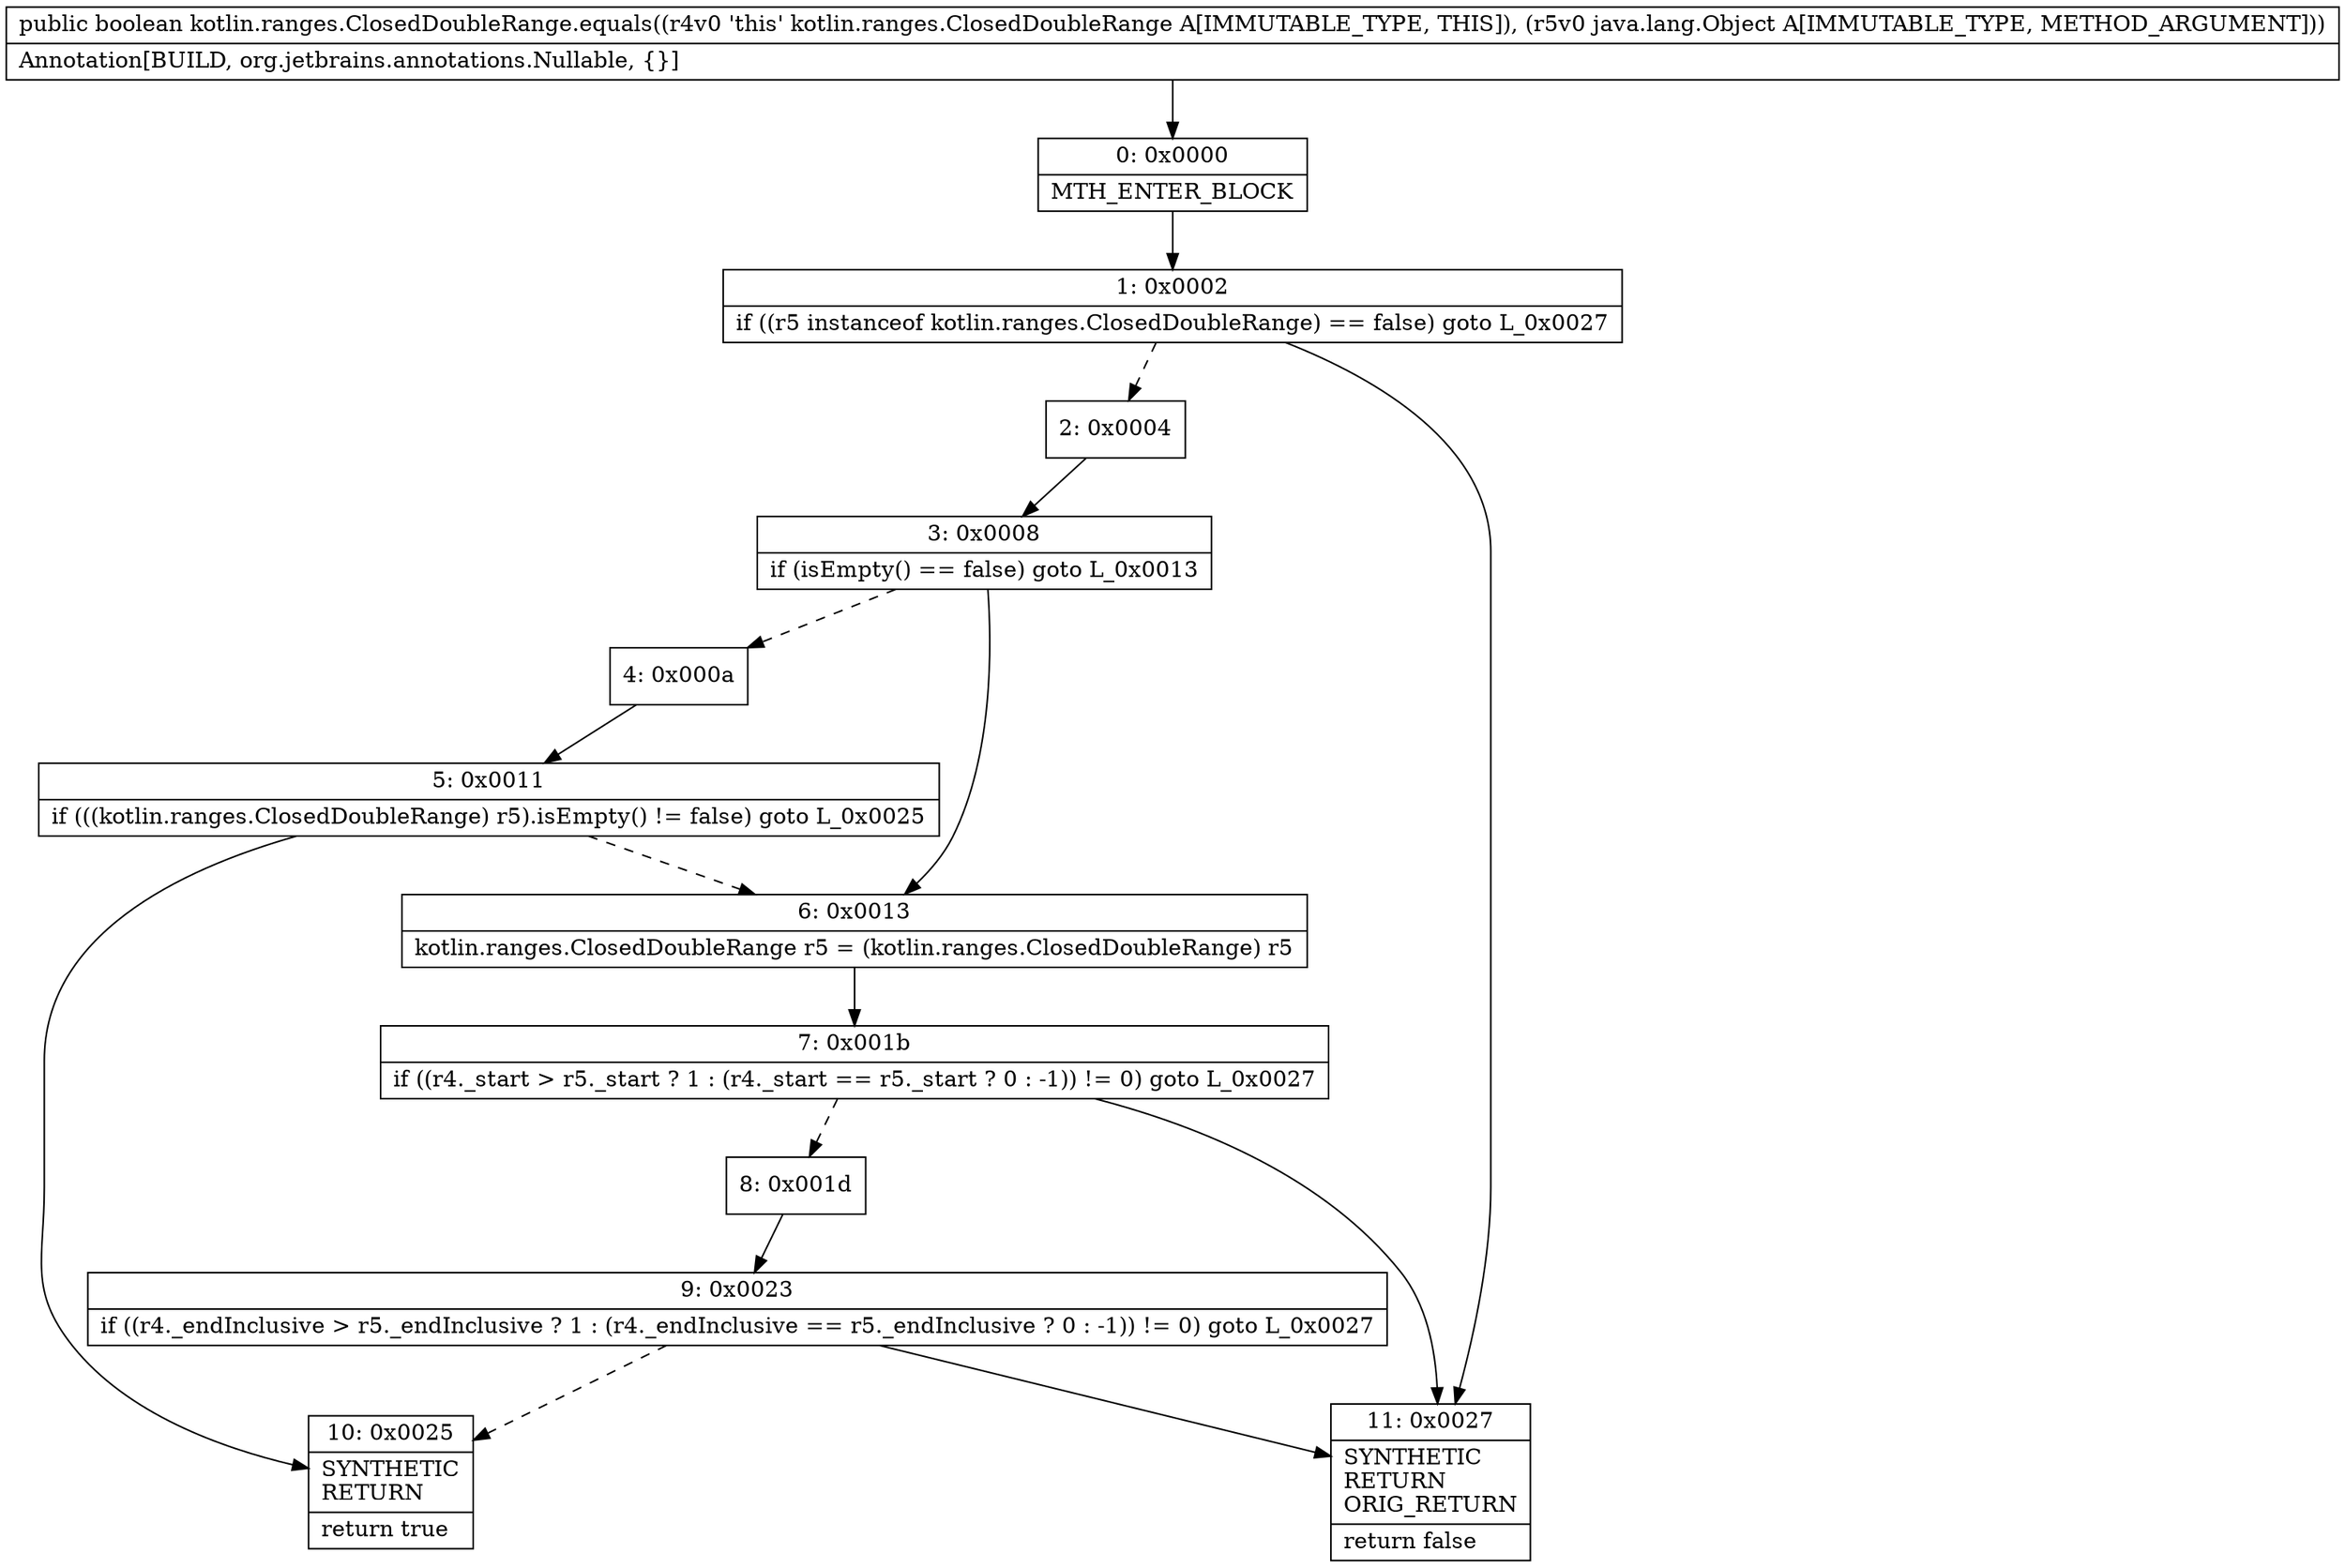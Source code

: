 digraph "CFG forkotlin.ranges.ClosedDoubleRange.equals(Ljava\/lang\/Object;)Z" {
Node_0 [shape=record,label="{0\:\ 0x0000|MTH_ENTER_BLOCK\l}"];
Node_1 [shape=record,label="{1\:\ 0x0002|if ((r5 instanceof kotlin.ranges.ClosedDoubleRange) == false) goto L_0x0027\l}"];
Node_2 [shape=record,label="{2\:\ 0x0004}"];
Node_3 [shape=record,label="{3\:\ 0x0008|if (isEmpty() == false) goto L_0x0013\l}"];
Node_4 [shape=record,label="{4\:\ 0x000a}"];
Node_5 [shape=record,label="{5\:\ 0x0011|if (((kotlin.ranges.ClosedDoubleRange) r5).isEmpty() != false) goto L_0x0025\l}"];
Node_6 [shape=record,label="{6\:\ 0x0013|kotlin.ranges.ClosedDoubleRange r5 = (kotlin.ranges.ClosedDoubleRange) r5\l}"];
Node_7 [shape=record,label="{7\:\ 0x001b|if ((r4._start \> r5._start ? 1 : (r4._start == r5._start ? 0 : \-1)) != 0) goto L_0x0027\l}"];
Node_8 [shape=record,label="{8\:\ 0x001d}"];
Node_9 [shape=record,label="{9\:\ 0x0023|if ((r4._endInclusive \> r5._endInclusive ? 1 : (r4._endInclusive == r5._endInclusive ? 0 : \-1)) != 0) goto L_0x0027\l}"];
Node_10 [shape=record,label="{10\:\ 0x0025|SYNTHETIC\lRETURN\l|return true\l}"];
Node_11 [shape=record,label="{11\:\ 0x0027|SYNTHETIC\lRETURN\lORIG_RETURN\l|return false\l}"];
MethodNode[shape=record,label="{public boolean kotlin.ranges.ClosedDoubleRange.equals((r4v0 'this' kotlin.ranges.ClosedDoubleRange A[IMMUTABLE_TYPE, THIS]), (r5v0 java.lang.Object A[IMMUTABLE_TYPE, METHOD_ARGUMENT]))  | Annotation[BUILD, org.jetbrains.annotations.Nullable, \{\}]\l}"];
MethodNode -> Node_0;
Node_0 -> Node_1;
Node_1 -> Node_2[style=dashed];
Node_1 -> Node_11;
Node_2 -> Node_3;
Node_3 -> Node_4[style=dashed];
Node_3 -> Node_6;
Node_4 -> Node_5;
Node_5 -> Node_6[style=dashed];
Node_5 -> Node_10;
Node_6 -> Node_7;
Node_7 -> Node_8[style=dashed];
Node_7 -> Node_11;
Node_8 -> Node_9;
Node_9 -> Node_10[style=dashed];
Node_9 -> Node_11;
}

